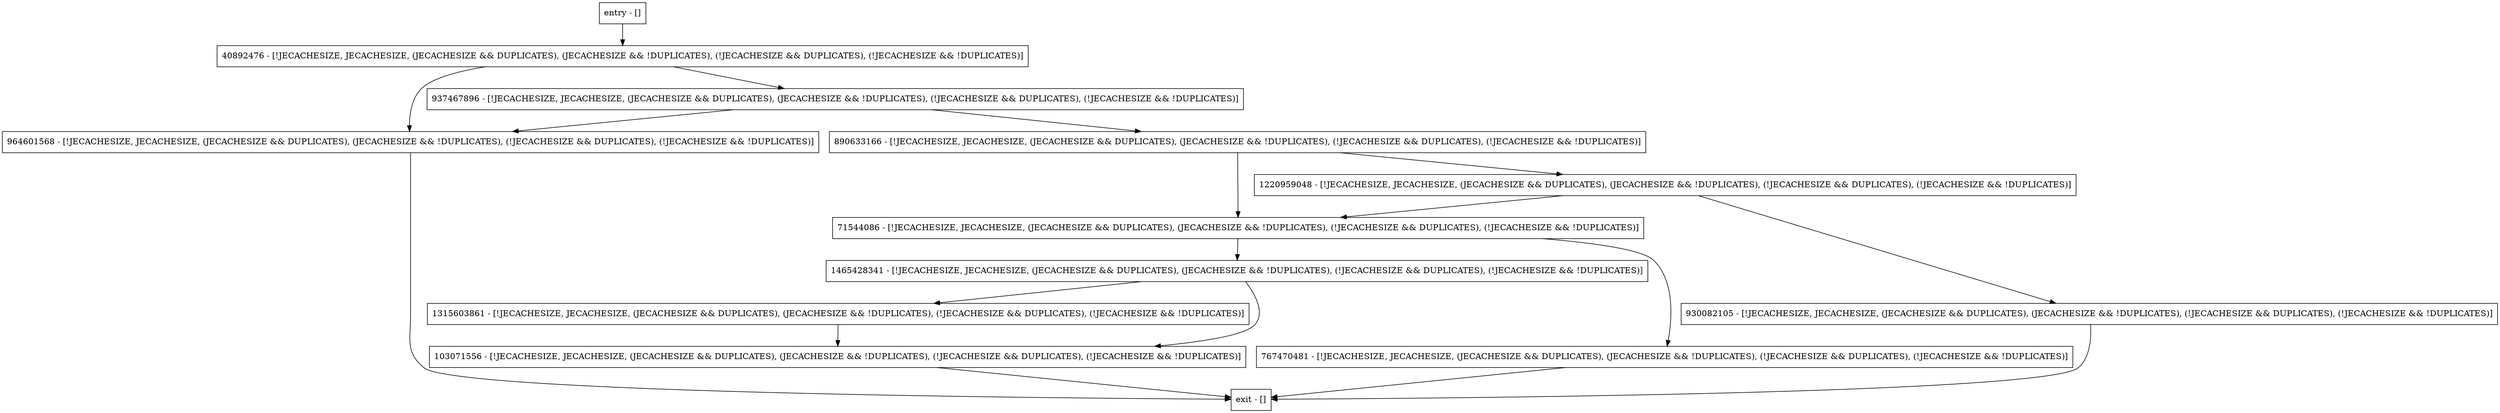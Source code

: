 digraph maybeCountObsoleteLSN {
node [shape=record];
937467896 [label="937467896 - [!JECACHESIZE, JECACHESIZE, (JECACHESIZE && DUPLICATES), (JECACHESIZE && !DUPLICATES), (!JECACHESIZE && DUPLICATES), (!JECACHESIZE && !DUPLICATES)]"];
71544086 [label="71544086 - [!JECACHESIZE, JECACHESIZE, (JECACHESIZE && DUPLICATES), (JECACHESIZE && !DUPLICATES), (!JECACHESIZE && DUPLICATES), (!JECACHESIZE && !DUPLICATES)]"];
40892476 [label="40892476 - [!JECACHESIZE, JECACHESIZE, (JECACHESIZE && DUPLICATES), (JECACHESIZE && !DUPLICATES), (!JECACHESIZE && DUPLICATES), (!JECACHESIZE && !DUPLICATES)]"];
1220959048 [label="1220959048 - [!JECACHESIZE, JECACHESIZE, (JECACHESIZE && DUPLICATES), (JECACHESIZE && !DUPLICATES), (!JECACHESIZE && DUPLICATES), (!JECACHESIZE && !DUPLICATES)]"];
1465428341 [label="1465428341 - [!JECACHESIZE, JECACHESIZE, (JECACHESIZE && DUPLICATES), (JECACHESIZE && !DUPLICATES), (!JECACHESIZE && DUPLICATES), (!JECACHESIZE && !DUPLICATES)]"];
entry [label="entry - []"];
exit [label="exit - []"];
964601568 [label="964601568 - [!JECACHESIZE, JECACHESIZE, (JECACHESIZE && DUPLICATES), (JECACHESIZE && !DUPLICATES), (!JECACHESIZE && DUPLICATES), (!JECACHESIZE && !DUPLICATES)]"];
1315603861 [label="1315603861 - [!JECACHESIZE, JECACHESIZE, (JECACHESIZE && DUPLICATES), (JECACHESIZE && !DUPLICATES), (!JECACHESIZE && DUPLICATES), (!JECACHESIZE && !DUPLICATES)]"];
103071556 [label="103071556 - [!JECACHESIZE, JECACHESIZE, (JECACHESIZE && DUPLICATES), (JECACHESIZE && !DUPLICATES), (!JECACHESIZE && DUPLICATES), (!JECACHESIZE && !DUPLICATES)]"];
890633166 [label="890633166 - [!JECACHESIZE, JECACHESIZE, (JECACHESIZE && DUPLICATES), (JECACHESIZE && !DUPLICATES), (!JECACHESIZE && DUPLICATES), (!JECACHESIZE && !DUPLICATES)]"];
930082105 [label="930082105 - [!JECACHESIZE, JECACHESIZE, (JECACHESIZE && DUPLICATES), (JECACHESIZE && !DUPLICATES), (!JECACHESIZE && DUPLICATES), (!JECACHESIZE && !DUPLICATES)]"];
767470481 [label="767470481 - [!JECACHESIZE, JECACHESIZE, (JECACHESIZE && DUPLICATES), (JECACHESIZE && !DUPLICATES), (!JECACHESIZE && DUPLICATES), (!JECACHESIZE && !DUPLICATES)]"];
entry;
exit;
937467896 -> 964601568;
937467896 -> 890633166;
71544086 -> 767470481;
71544086 -> 1465428341;
40892476 -> 937467896;
40892476 -> 964601568;
1220959048 -> 71544086;
1220959048 -> 930082105;
1465428341 -> 1315603861;
1465428341 -> 103071556;
entry -> 40892476;
964601568 -> exit;
1315603861 -> 103071556;
103071556 -> exit;
890633166 -> 71544086;
890633166 -> 1220959048;
930082105 -> exit;
767470481 -> exit;
}
